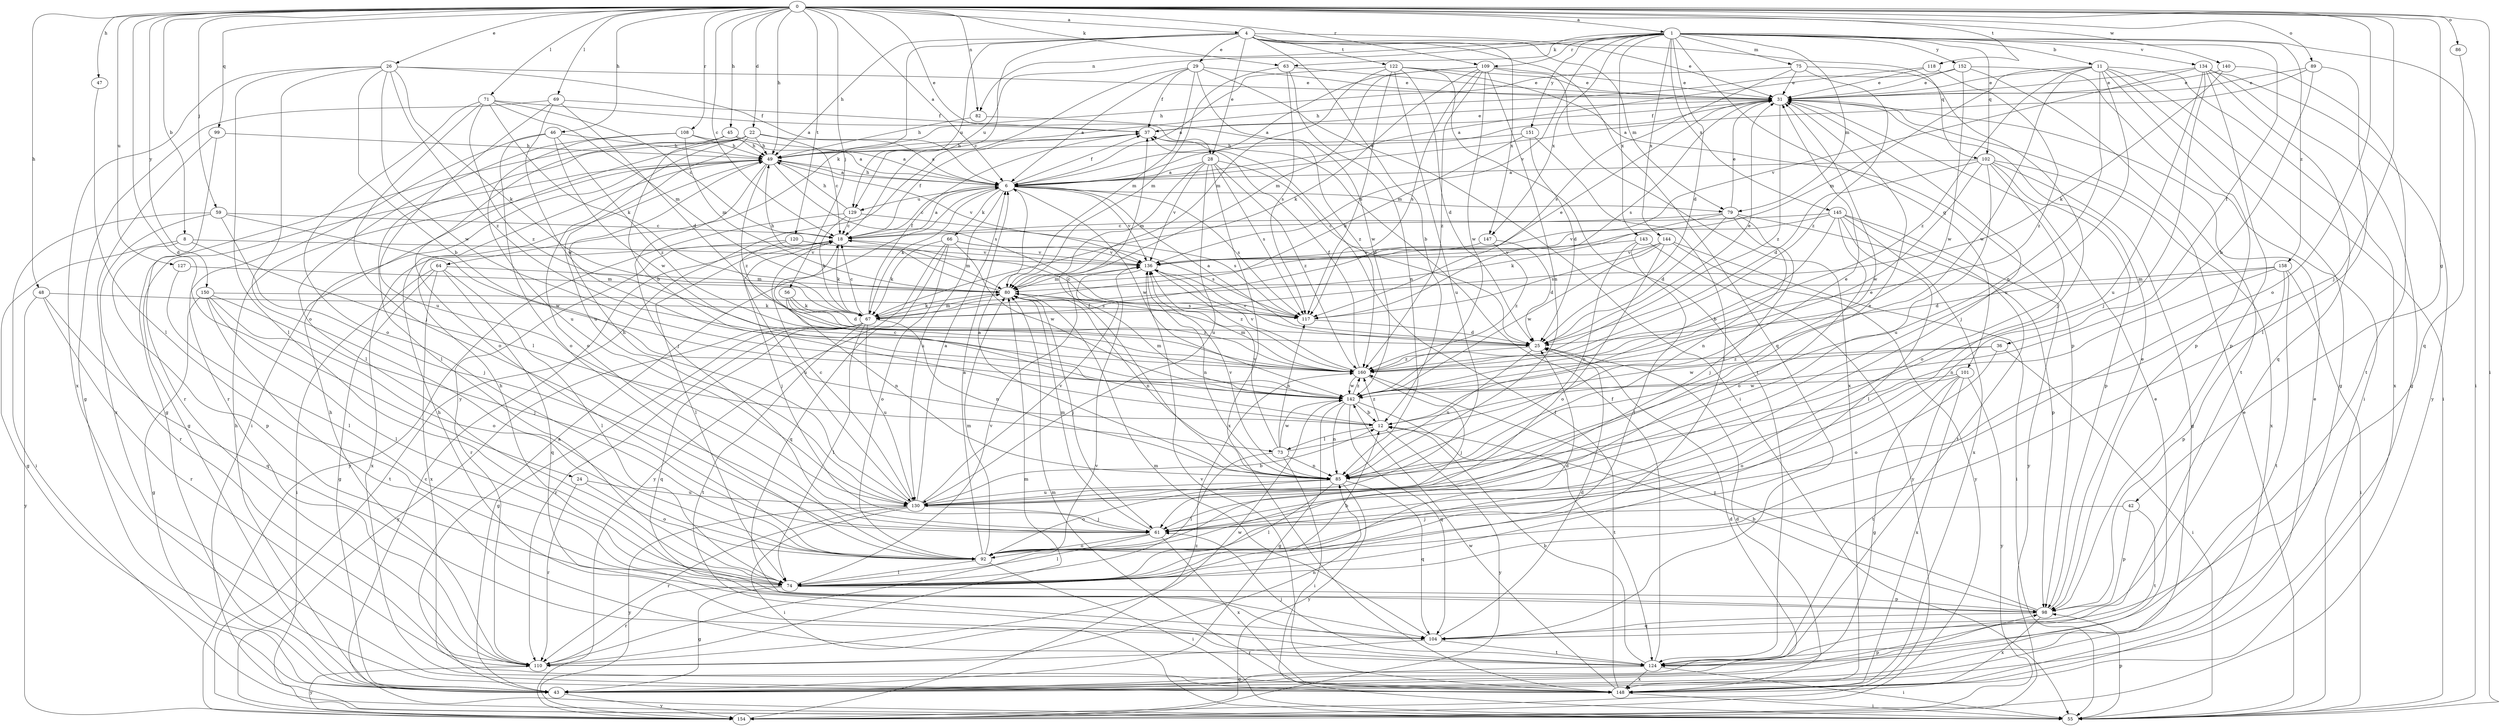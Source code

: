 strict digraph  {
0;
1;
4;
6;
8;
11;
12;
18;
22;
24;
25;
26;
28;
29;
31;
36;
37;
42;
43;
45;
46;
47;
48;
49;
55;
56;
59;
61;
63;
64;
66;
67;
69;
71;
73;
74;
75;
79;
80;
82;
85;
86;
89;
92;
98;
99;
101;
102;
104;
108;
109;
110;
117;
118;
120;
122;
124;
127;
129;
130;
134;
136;
140;
142;
143;
144;
145;
147;
148;
150;
151;
152;
154;
158;
160;
0 -> 1  [label=a];
0 -> 4  [label=a];
0 -> 6  [label=a];
0 -> 8  [label=b];
0 -> 18  [label=c];
0 -> 22  [label=d];
0 -> 24  [label=d];
0 -> 26  [label=e];
0 -> 28  [label=e];
0 -> 42  [label=g];
0 -> 45  [label=h];
0 -> 46  [label=h];
0 -> 47  [label=h];
0 -> 48  [label=h];
0 -> 49  [label=h];
0 -> 55  [label=i];
0 -> 56  [label=j];
0 -> 59  [label=j];
0 -> 61  [label=j];
0 -> 63  [label=k];
0 -> 69  [label=l];
0 -> 71  [label=l];
0 -> 82  [label=n];
0 -> 86  [label=o];
0 -> 89  [label=o];
0 -> 92  [label=o];
0 -> 99  [label=q];
0 -> 108  [label=r];
0 -> 109  [label=r];
0 -> 118  [label=t];
0 -> 120  [label=t];
0 -> 127  [label=u];
0 -> 140  [label=w];
0 -> 150  [label=y];
1 -> 11  [label=b];
1 -> 25  [label=d];
1 -> 36  [label=f];
1 -> 55  [label=i];
1 -> 63  [label=k];
1 -> 75  [label=m];
1 -> 79  [label=m];
1 -> 82  [label=n];
1 -> 101  [label=q];
1 -> 102  [label=q];
1 -> 109  [label=r];
1 -> 129  [label=u];
1 -> 134  [label=v];
1 -> 136  [label=v];
1 -> 143  [label=x];
1 -> 144  [label=x];
1 -> 145  [label=x];
1 -> 147  [label=x];
1 -> 151  [label=y];
1 -> 152  [label=y];
1 -> 158  [label=z];
4 -> 12  [label=b];
4 -> 18  [label=c];
4 -> 28  [label=e];
4 -> 29  [label=e];
4 -> 31  [label=e];
4 -> 49  [label=h];
4 -> 64  [label=k];
4 -> 79  [label=m];
4 -> 102  [label=q];
4 -> 104  [label=q];
4 -> 122  [label=t];
4 -> 129  [label=u];
4 -> 147  [label=x];
6 -> 18  [label=c];
6 -> 31  [label=e];
6 -> 37  [label=f];
6 -> 49  [label=h];
6 -> 66  [label=k];
6 -> 67  [label=k];
6 -> 79  [label=m];
6 -> 117  [label=s];
6 -> 129  [label=u];
6 -> 130  [label=u];
6 -> 136  [label=v];
6 -> 142  [label=w];
8 -> 43  [label=g];
8 -> 73  [label=l];
8 -> 98  [label=p];
8 -> 136  [label=v];
11 -> 31  [label=e];
11 -> 43  [label=g];
11 -> 55  [label=i];
11 -> 80  [label=m];
11 -> 85  [label=n];
11 -> 98  [label=p];
11 -> 130  [label=u];
11 -> 142  [label=w];
11 -> 148  [label=x];
11 -> 160  [label=z];
12 -> 18  [label=c];
12 -> 73  [label=l];
12 -> 154  [label=y];
12 -> 160  [label=z];
18 -> 6  [label=a];
18 -> 37  [label=f];
18 -> 61  [label=j];
18 -> 67  [label=k];
18 -> 74  [label=l];
18 -> 110  [label=r];
18 -> 136  [label=v];
22 -> 6  [label=a];
22 -> 18  [label=c];
22 -> 43  [label=g];
22 -> 49  [label=h];
22 -> 55  [label=i];
22 -> 74  [label=l];
22 -> 92  [label=o];
22 -> 130  [label=u];
24 -> 92  [label=o];
24 -> 110  [label=r];
24 -> 130  [label=u];
25 -> 6  [label=a];
25 -> 31  [label=e];
25 -> 85  [label=n];
25 -> 136  [label=v];
25 -> 160  [label=z];
26 -> 6  [label=a];
26 -> 12  [label=b];
26 -> 31  [label=e];
26 -> 67  [label=k];
26 -> 74  [label=l];
26 -> 92  [label=o];
26 -> 142  [label=w];
26 -> 148  [label=x];
26 -> 160  [label=z];
28 -> 6  [label=a];
28 -> 25  [label=d];
28 -> 80  [label=m];
28 -> 117  [label=s];
28 -> 130  [label=u];
28 -> 136  [label=v];
28 -> 148  [label=x];
28 -> 160  [label=z];
29 -> 6  [label=a];
29 -> 31  [label=e];
29 -> 37  [label=f];
29 -> 55  [label=i];
29 -> 80  [label=m];
29 -> 142  [label=w];
29 -> 154  [label=y];
31 -> 37  [label=f];
31 -> 61  [label=j];
31 -> 117  [label=s];
31 -> 160  [label=z];
36 -> 55  [label=i];
36 -> 92  [label=o];
36 -> 142  [label=w];
36 -> 160  [label=z];
37 -> 31  [label=e];
37 -> 49  [label=h];
42 -> 61  [label=j];
42 -> 98  [label=p];
42 -> 124  [label=t];
43 -> 6  [label=a];
43 -> 25  [label=d];
43 -> 31  [label=e];
43 -> 49  [label=h];
43 -> 98  [label=p];
43 -> 154  [label=y];
45 -> 6  [label=a];
45 -> 12  [label=b];
45 -> 49  [label=h];
45 -> 92  [label=o];
46 -> 49  [label=h];
46 -> 92  [label=o];
46 -> 110  [label=r];
46 -> 142  [label=w];
46 -> 160  [label=z];
47 -> 74  [label=l];
48 -> 67  [label=k];
48 -> 104  [label=q];
48 -> 110  [label=r];
48 -> 154  [label=y];
49 -> 6  [label=a];
49 -> 43  [label=g];
49 -> 61  [label=j];
49 -> 117  [label=s];
49 -> 136  [label=v];
49 -> 160  [label=z];
55 -> 18  [label=c];
55 -> 31  [label=e];
55 -> 98  [label=p];
56 -> 25  [label=d];
56 -> 67  [label=k];
56 -> 85  [label=n];
56 -> 160  [label=z];
59 -> 18  [label=c];
59 -> 55  [label=i];
59 -> 61  [label=j];
59 -> 110  [label=r];
59 -> 142  [label=w];
61 -> 74  [label=l];
61 -> 80  [label=m];
61 -> 92  [label=o];
61 -> 148  [label=x];
63 -> 31  [label=e];
63 -> 80  [label=m];
63 -> 85  [label=n];
63 -> 117  [label=s];
64 -> 43  [label=g];
64 -> 55  [label=i];
64 -> 74  [label=l];
64 -> 80  [label=m];
64 -> 104  [label=q];
64 -> 148  [label=x];
66 -> 67  [label=k];
66 -> 92  [label=o];
66 -> 104  [label=q];
66 -> 117  [label=s];
66 -> 136  [label=v];
66 -> 142  [label=w];
66 -> 154  [label=y];
67 -> 18  [label=c];
67 -> 31  [label=e];
67 -> 37  [label=f];
67 -> 43  [label=g];
67 -> 74  [label=l];
67 -> 80  [label=m];
67 -> 85  [label=n];
67 -> 104  [label=q];
67 -> 110  [label=r];
67 -> 124  [label=t];
67 -> 130  [label=u];
67 -> 154  [label=y];
69 -> 25  [label=d];
69 -> 37  [label=f];
69 -> 43  [label=g];
69 -> 130  [label=u];
69 -> 142  [label=w];
71 -> 18  [label=c];
71 -> 37  [label=f];
71 -> 61  [label=j];
71 -> 67  [label=k];
71 -> 80  [label=m];
71 -> 92  [label=o];
71 -> 160  [label=z];
73 -> 31  [label=e];
73 -> 55  [label=i];
73 -> 74  [label=l];
73 -> 85  [label=n];
73 -> 117  [label=s];
73 -> 136  [label=v];
73 -> 142  [label=w];
74 -> 12  [label=b];
74 -> 25  [label=d];
74 -> 43  [label=g];
74 -> 98  [label=p];
74 -> 110  [label=r];
74 -> 136  [label=v];
75 -> 31  [label=e];
75 -> 49  [label=h];
75 -> 61  [label=j];
75 -> 117  [label=s];
75 -> 160  [label=z];
79 -> 18  [label=c];
79 -> 25  [label=d];
79 -> 31  [label=e];
79 -> 61  [label=j];
79 -> 67  [label=k];
79 -> 85  [label=n];
79 -> 98  [label=p];
80 -> 49  [label=h];
80 -> 61  [label=j];
80 -> 67  [label=k];
80 -> 85  [label=n];
80 -> 117  [label=s];
82 -> 49  [label=h];
82 -> 160  [label=z];
85 -> 6  [label=a];
85 -> 31  [label=e];
85 -> 37  [label=f];
85 -> 74  [label=l];
85 -> 92  [label=o];
85 -> 104  [label=q];
85 -> 130  [label=u];
85 -> 136  [label=v];
85 -> 154  [label=y];
86 -> 104  [label=q];
89 -> 6  [label=a];
89 -> 12  [label=b];
89 -> 31  [label=e];
89 -> 74  [label=l];
92 -> 6  [label=a];
92 -> 55  [label=i];
92 -> 74  [label=l];
92 -> 80  [label=m];
98 -> 12  [label=b];
98 -> 31  [label=e];
98 -> 49  [label=h];
98 -> 104  [label=q];
98 -> 148  [label=x];
98 -> 160  [label=z];
99 -> 49  [label=h];
99 -> 110  [label=r];
99 -> 148  [label=x];
101 -> 43  [label=g];
101 -> 92  [label=o];
101 -> 124  [label=t];
101 -> 142  [label=w];
101 -> 148  [label=x];
101 -> 154  [label=y];
102 -> 6  [label=a];
102 -> 25  [label=d];
102 -> 43  [label=g];
102 -> 92  [label=o];
102 -> 98  [label=p];
102 -> 130  [label=u];
102 -> 142  [label=w];
102 -> 148  [label=x];
104 -> 25  [label=d];
104 -> 80  [label=m];
104 -> 110  [label=r];
104 -> 124  [label=t];
108 -> 6  [label=a];
108 -> 49  [label=h];
108 -> 74  [label=l];
108 -> 80  [label=m];
108 -> 130  [label=u];
109 -> 6  [label=a];
109 -> 31  [label=e];
109 -> 67  [label=k];
109 -> 80  [label=m];
109 -> 85  [label=n];
109 -> 117  [label=s];
109 -> 142  [label=w];
109 -> 148  [label=x];
109 -> 160  [label=z];
110 -> 49  [label=h];
110 -> 80  [label=m];
110 -> 85  [label=n];
110 -> 136  [label=v];
110 -> 142  [label=w];
110 -> 154  [label=y];
117 -> 18  [label=c];
117 -> 25  [label=d];
118 -> 6  [label=a];
118 -> 31  [label=e];
118 -> 160  [label=z];
120 -> 80  [label=m];
120 -> 130  [label=u];
120 -> 136  [label=v];
120 -> 148  [label=x];
122 -> 6  [label=a];
122 -> 25  [label=d];
122 -> 31  [label=e];
122 -> 80  [label=m];
122 -> 98  [label=p];
122 -> 117  [label=s];
122 -> 124  [label=t];
122 -> 130  [label=u];
124 -> 12  [label=b];
124 -> 37  [label=f];
124 -> 43  [label=g];
124 -> 49  [label=h];
124 -> 55  [label=i];
124 -> 61  [label=j];
124 -> 148  [label=x];
127 -> 74  [label=l];
127 -> 80  [label=m];
129 -> 18  [label=c];
129 -> 49  [label=h];
129 -> 67  [label=k];
129 -> 117  [label=s];
129 -> 154  [label=y];
130 -> 6  [label=a];
130 -> 12  [label=b];
130 -> 18  [label=c];
130 -> 31  [label=e];
130 -> 49  [label=h];
130 -> 55  [label=i];
130 -> 61  [label=j];
130 -> 110  [label=r];
130 -> 136  [label=v];
130 -> 154  [label=y];
134 -> 31  [label=e];
134 -> 43  [label=g];
134 -> 61  [label=j];
134 -> 98  [label=p];
134 -> 104  [label=q];
134 -> 130  [label=u];
134 -> 136  [label=v];
134 -> 154  [label=y];
136 -> 80  [label=m];
136 -> 85  [label=n];
136 -> 160  [label=z];
140 -> 31  [label=e];
140 -> 67  [label=k];
140 -> 124  [label=t];
142 -> 12  [label=b];
142 -> 43  [label=g];
142 -> 80  [label=m];
142 -> 85  [label=n];
142 -> 104  [label=q];
142 -> 124  [label=t];
142 -> 160  [label=z];
143 -> 74  [label=l];
143 -> 85  [label=n];
143 -> 136  [label=v];
143 -> 154  [label=y];
144 -> 55  [label=i];
144 -> 92  [label=o];
144 -> 117  [label=s];
144 -> 136  [label=v];
144 -> 142  [label=w];
144 -> 154  [label=y];
145 -> 12  [label=b];
145 -> 18  [label=c];
145 -> 74  [label=l];
145 -> 92  [label=o];
145 -> 124  [label=t];
145 -> 136  [label=v];
145 -> 148  [label=x];
145 -> 154  [label=y];
147 -> 25  [label=d];
147 -> 136  [label=v];
147 -> 160  [label=z];
148 -> 25  [label=d];
148 -> 31  [label=e];
148 -> 37  [label=f];
148 -> 55  [label=i];
148 -> 80  [label=m];
148 -> 136  [label=v];
148 -> 142  [label=w];
150 -> 43  [label=g];
150 -> 61  [label=j];
150 -> 74  [label=l];
150 -> 92  [label=o];
150 -> 117  [label=s];
150 -> 124  [label=t];
151 -> 25  [label=d];
151 -> 49  [label=h];
151 -> 67  [label=k];
151 -> 74  [label=l];
152 -> 31  [label=e];
152 -> 49  [label=h];
152 -> 55  [label=i];
152 -> 124  [label=t];
152 -> 142  [label=w];
154 -> 160  [label=z];
158 -> 25  [label=d];
158 -> 55  [label=i];
158 -> 80  [label=m];
158 -> 85  [label=n];
158 -> 98  [label=p];
158 -> 124  [label=t];
160 -> 37  [label=f];
160 -> 61  [label=j];
160 -> 80  [label=m];
160 -> 136  [label=v];
160 -> 142  [label=w];
}
